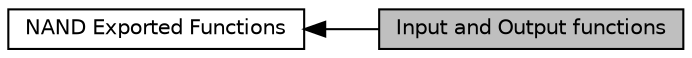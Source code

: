 digraph "Input and Output functions"
{
  edge [fontname="Helvetica",fontsize="10",labelfontname="Helvetica",labelfontsize="10"];
  node [fontname="Helvetica",fontsize="10",shape=record];
  rankdir=LR;
  Node1 [label="NAND Exported Functions",height=0.2,width=0.4,color="black", fillcolor="white", style="filled",URL="$group___n_a_n_d___exported___functions.html"];
  Node0 [label="Input and Output functions",height=0.2,width=0.4,color="black", fillcolor="grey75", style="filled", fontcolor="black"];
  Node1->Node0 [shape=plaintext, dir="back", style="solid"];
}
